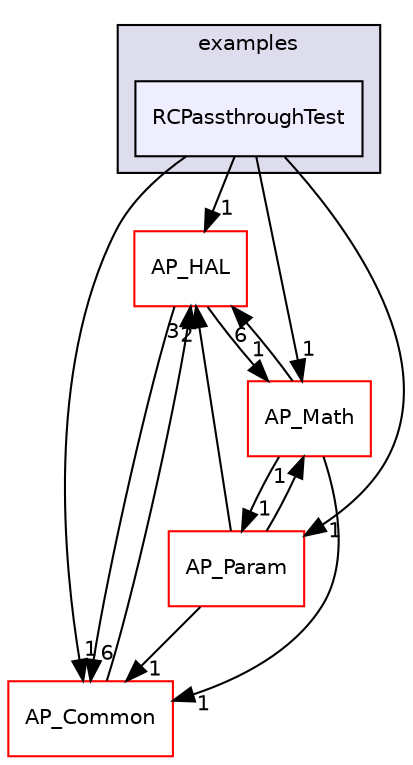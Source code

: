 digraph "libraries/AP_HAL_FLYMAPLE/examples/RCPassthroughTest" {
  compound=true
  node [ fontsize="10", fontname="Helvetica"];
  edge [ labelfontsize="10", labelfontname="Helvetica"];
  subgraph clusterdir_ed18f976cdba62e746de2cba1db3dcdb {
    graph [ bgcolor="#ddddee", pencolor="black", label="examples" fontname="Helvetica", fontsize="10", URL="dir_ed18f976cdba62e746de2cba1db3dcdb.html"]
  dir_e5df0596d78b369d30545d745a87bd59 [shape=box, label="RCPassthroughTest", style="filled", fillcolor="#eeeeff", pencolor="black", URL="dir_e5df0596d78b369d30545d745a87bd59.html"];
  }
  dir_1cbc10423b2512b31103883361e0123b [shape=box label="AP_HAL" fillcolor="white" style="filled" color="red" URL="dir_1cbc10423b2512b31103883361e0123b.html"];
  dir_200d929b8d5577e7f19dc05ce443c612 [shape=box label="AP_Param" fillcolor="white" style="filled" color="red" URL="dir_200d929b8d5577e7f19dc05ce443c612.html"];
  dir_93fb9127672489656ce87df72f6e986d [shape=box label="AP_Math" fillcolor="white" style="filled" color="red" URL="dir_93fb9127672489656ce87df72f6e986d.html"];
  dir_df3f4256615fd4197927a84a019a8bd8 [shape=box label="AP_Common" fillcolor="white" style="filled" color="red" URL="dir_df3f4256615fd4197927a84a019a8bd8.html"];
  dir_e5df0596d78b369d30545d745a87bd59->dir_1cbc10423b2512b31103883361e0123b [headlabel="1", labeldistance=1.5 headhref="dir_000077_000046.html"];
  dir_e5df0596d78b369d30545d745a87bd59->dir_200d929b8d5577e7f19dc05ce443c612 [headlabel="1", labeldistance=1.5 headhref="dir_000077_000127.html"];
  dir_e5df0596d78b369d30545d745a87bd59->dir_93fb9127672489656ce87df72f6e986d [headlabel="1", labeldistance=1.5 headhref="dir_000077_000095.html"];
  dir_e5df0596d78b369d30545d745a87bd59->dir_df3f4256615fd4197927a84a019a8bd8 [headlabel="1", labeldistance=1.5 headhref="dir_000077_000030.html"];
  dir_1cbc10423b2512b31103883361e0123b->dir_93fb9127672489656ce87df72f6e986d [headlabel="1", labeldistance=1.5 headhref="dir_000046_000095.html"];
  dir_1cbc10423b2512b31103883361e0123b->dir_df3f4256615fd4197927a84a019a8bd8 [headlabel="6", labeldistance=1.5 headhref="dir_000046_000030.html"];
  dir_200d929b8d5577e7f19dc05ce443c612->dir_1cbc10423b2512b31103883361e0123b [headlabel="2", labeldistance=1.5 headhref="dir_000127_000046.html"];
  dir_200d929b8d5577e7f19dc05ce443c612->dir_93fb9127672489656ce87df72f6e986d [headlabel="1", labeldistance=1.5 headhref="dir_000127_000095.html"];
  dir_200d929b8d5577e7f19dc05ce443c612->dir_df3f4256615fd4197927a84a019a8bd8 [headlabel="1", labeldistance=1.5 headhref="dir_000127_000030.html"];
  dir_93fb9127672489656ce87df72f6e986d->dir_1cbc10423b2512b31103883361e0123b [headlabel="6", labeldistance=1.5 headhref="dir_000095_000046.html"];
  dir_93fb9127672489656ce87df72f6e986d->dir_200d929b8d5577e7f19dc05ce443c612 [headlabel="1", labeldistance=1.5 headhref="dir_000095_000127.html"];
  dir_93fb9127672489656ce87df72f6e986d->dir_df3f4256615fd4197927a84a019a8bd8 [headlabel="1", labeldistance=1.5 headhref="dir_000095_000030.html"];
  dir_df3f4256615fd4197927a84a019a8bd8->dir_1cbc10423b2512b31103883361e0123b [headlabel="3", labeldistance=1.5 headhref="dir_000030_000046.html"];
}
